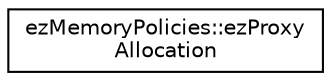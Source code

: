 digraph "Graphical Class Hierarchy"
{
 // LATEX_PDF_SIZE
  edge [fontname="Helvetica",fontsize="10",labelfontname="Helvetica",labelfontsize="10"];
  node [fontname="Helvetica",fontsize="10",shape=record];
  rankdir="LR";
  Node0 [label="ezMemoryPolicies::ezProxy\lAllocation",height=0.2,width=0.4,color="black", fillcolor="white", style="filled",URL="$d9/dd1/classez_memory_policies_1_1ez_proxy_allocation.htm",tooltip="This Allocation policy redirects all operations to its parent."];
}
